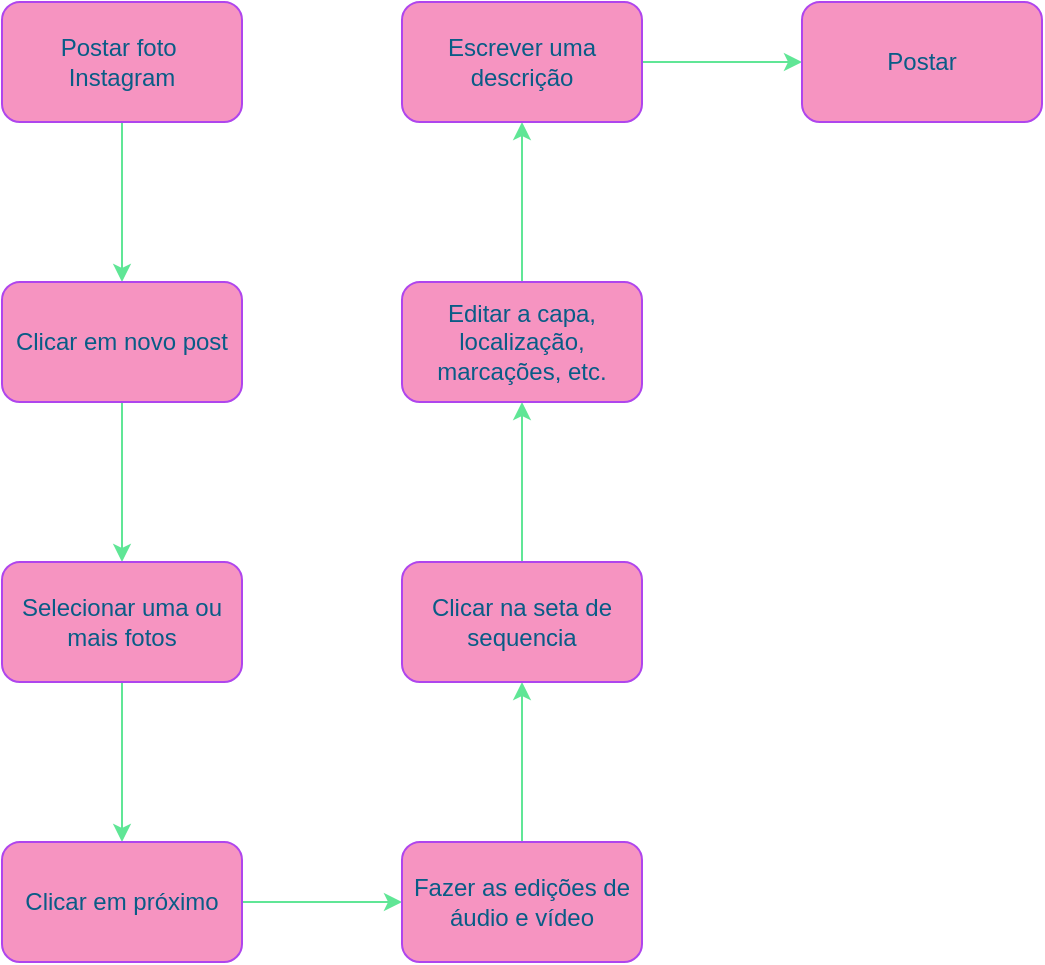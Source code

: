 <mxfile version="22.1.18" type="github">
  <diagram name="Page-1" id="c7488fd3-1785-93aa-aadb-54a6760d102a">
    <mxGraphModel dx="1050" dy="574" grid="1" gridSize="10" guides="1" tooltips="1" connect="1" arrows="1" fold="1" page="1" pageScale="1" pageWidth="1100" pageHeight="850" background="none" math="0" shadow="0">
      <root>
        <mxCell id="0" />
        <mxCell id="1" parent="0" />
        <mxCell id="DAtykH0SRuk17hWWP9iM-9" value="" style="edgeStyle=orthogonalEdgeStyle;rounded=0;orthogonalLoop=1;jettySize=auto;html=1;strokeColor=#60E696;fontColor=#095C86;fillColor=#F694C1;" edge="1" parent="1" source="DAtykH0SRuk17hWWP9iM-3" target="DAtykH0SRuk17hWWP9iM-8">
          <mxGeometry relative="1" as="geometry" />
        </mxCell>
        <mxCell id="DAtykH0SRuk17hWWP9iM-3" value="Postar foto&amp;nbsp;&lt;br&gt;Instagram" style="rounded=1;whiteSpace=wrap;html=1;strokeColor=#AF45ED;fontColor=#095C86;fillColor=#F694C1;" vertex="1" parent="1">
          <mxGeometry x="480" y="380" width="120" height="60" as="geometry" />
        </mxCell>
        <mxCell id="DAtykH0SRuk17hWWP9iM-11" value="" style="edgeStyle=orthogonalEdgeStyle;rounded=0;orthogonalLoop=1;jettySize=auto;html=1;strokeColor=#60E696;fontColor=#095C86;fillColor=#F694C1;" edge="1" parent="1" source="DAtykH0SRuk17hWWP9iM-8" target="DAtykH0SRuk17hWWP9iM-10">
          <mxGeometry relative="1" as="geometry" />
        </mxCell>
        <mxCell id="DAtykH0SRuk17hWWP9iM-8" value="&lt;p data-pm-slice=&quot;1 1 []&quot;&gt;Clicar em novo post&lt;/p&gt;" style="whiteSpace=wrap;html=1;fillColor=#F694C1;strokeColor=#AF45ED;fontColor=#095C86;rounded=1;" vertex="1" parent="1">
          <mxGeometry x="480" y="520" width="120" height="60" as="geometry" />
        </mxCell>
        <mxCell id="DAtykH0SRuk17hWWP9iM-13" value="" style="edgeStyle=orthogonalEdgeStyle;rounded=0;orthogonalLoop=1;jettySize=auto;html=1;strokeColor=#60E696;fontColor=#095C86;fillColor=#F694C1;" edge="1" parent="1" source="DAtykH0SRuk17hWWP9iM-10" target="DAtykH0SRuk17hWWP9iM-12">
          <mxGeometry relative="1" as="geometry" />
        </mxCell>
        <mxCell id="DAtykH0SRuk17hWWP9iM-10" value="&lt;p data-pm-slice=&quot;1 1 []&quot;&gt;Selecionar uma ou mais fotos&lt;/p&gt;" style="whiteSpace=wrap;html=1;fillColor=#F694C1;strokeColor=#AF45ED;fontColor=#095C86;rounded=1;" vertex="1" parent="1">
          <mxGeometry x="480" y="660" width="120" height="60" as="geometry" />
        </mxCell>
        <mxCell id="DAtykH0SRuk17hWWP9iM-15" value="" style="edgeStyle=orthogonalEdgeStyle;rounded=0;orthogonalLoop=1;jettySize=auto;html=1;strokeColor=#60E696;fontColor=#095C86;fillColor=#F694C1;" edge="1" parent="1" source="DAtykH0SRuk17hWWP9iM-12" target="DAtykH0SRuk17hWWP9iM-14">
          <mxGeometry relative="1" as="geometry" />
        </mxCell>
        <mxCell id="DAtykH0SRuk17hWWP9iM-12" value="&lt;p data-pm-slice=&quot;1 1 []&quot;&gt;Clicar em próximo&lt;/p&gt;" style="whiteSpace=wrap;html=1;fillColor=#F694C1;strokeColor=#AF45ED;fontColor=#095C86;rounded=1;" vertex="1" parent="1">
          <mxGeometry x="480" y="800" width="120" height="60" as="geometry" />
        </mxCell>
        <mxCell id="DAtykH0SRuk17hWWP9iM-17" value="" style="edgeStyle=orthogonalEdgeStyle;rounded=0;orthogonalLoop=1;jettySize=auto;html=1;strokeColor=#60E696;fontColor=#095C86;fillColor=#F694C1;" edge="1" parent="1" source="DAtykH0SRuk17hWWP9iM-14" target="DAtykH0SRuk17hWWP9iM-16">
          <mxGeometry relative="1" as="geometry" />
        </mxCell>
        <mxCell id="DAtykH0SRuk17hWWP9iM-14" value="&lt;p data-pm-slice=&quot;1 1 []&quot;&gt;Fazer as edições de áudio e vídeo&lt;/p&gt;" style="whiteSpace=wrap;html=1;fillColor=#F694C1;strokeColor=#AF45ED;fontColor=#095C86;rounded=1;" vertex="1" parent="1">
          <mxGeometry x="680" y="800" width="120" height="60" as="geometry" />
        </mxCell>
        <mxCell id="DAtykH0SRuk17hWWP9iM-19" value="" style="edgeStyle=orthogonalEdgeStyle;rounded=0;orthogonalLoop=1;jettySize=auto;html=1;strokeColor=#60E696;fontColor=#095C86;fillColor=#F694C1;" edge="1" parent="1" source="DAtykH0SRuk17hWWP9iM-16" target="DAtykH0SRuk17hWWP9iM-18">
          <mxGeometry relative="1" as="geometry" />
        </mxCell>
        <mxCell id="DAtykH0SRuk17hWWP9iM-16" value="&lt;br&gt;&lt;p data-pm-slice=&quot;1 1 []&quot;&gt;Clicar na seta de sequencia&lt;/p&gt;&lt;br&gt;" style="whiteSpace=wrap;html=1;fillColor=#F694C1;strokeColor=#AF45ED;fontColor=#095C86;rounded=1;" vertex="1" parent="1">
          <mxGeometry x="680" y="660" width="120" height="60" as="geometry" />
        </mxCell>
        <mxCell id="DAtykH0SRuk17hWWP9iM-21" value="" style="edgeStyle=orthogonalEdgeStyle;rounded=0;orthogonalLoop=1;jettySize=auto;html=1;strokeColor=#60E696;fontColor=#095C86;fillColor=#F694C1;" edge="1" parent="1" source="DAtykH0SRuk17hWWP9iM-18" target="DAtykH0SRuk17hWWP9iM-20">
          <mxGeometry relative="1" as="geometry" />
        </mxCell>
        <mxCell id="DAtykH0SRuk17hWWP9iM-18" value="&lt;p data-pm-slice=&quot;1 1 []&quot;&gt;Editar a capa, localização, marcações, etc.&lt;/p&gt;" style="whiteSpace=wrap;html=1;fillColor=#F694C1;strokeColor=#AF45ED;fontColor=#095C86;rounded=1;" vertex="1" parent="1">
          <mxGeometry x="680" y="520" width="120" height="60" as="geometry" />
        </mxCell>
        <mxCell id="DAtykH0SRuk17hWWP9iM-23" value="" style="edgeStyle=orthogonalEdgeStyle;rounded=0;orthogonalLoop=1;jettySize=auto;html=1;strokeColor=#60E696;fontColor=#095C86;fillColor=#F694C1;" edge="1" parent="1" source="DAtykH0SRuk17hWWP9iM-20" target="DAtykH0SRuk17hWWP9iM-22">
          <mxGeometry relative="1" as="geometry" />
        </mxCell>
        <mxCell id="DAtykH0SRuk17hWWP9iM-20" value="&lt;p data-pm-slice=&quot;1 1 []&quot;&gt;Escrever uma descrição&lt;/p&gt;" style="whiteSpace=wrap;html=1;fillColor=#F694C1;strokeColor=#AF45ED;fontColor=#095C86;rounded=1;" vertex="1" parent="1">
          <mxGeometry x="680" y="380" width="120" height="60" as="geometry" />
        </mxCell>
        <mxCell id="DAtykH0SRuk17hWWP9iM-22" value="Postar" style="whiteSpace=wrap;html=1;fillColor=#F694C1;strokeColor=#AF45ED;fontColor=#095C86;rounded=1;" vertex="1" parent="1">
          <mxGeometry x="880" y="380" width="120" height="60" as="geometry" />
        </mxCell>
      </root>
    </mxGraphModel>
  </diagram>
</mxfile>

